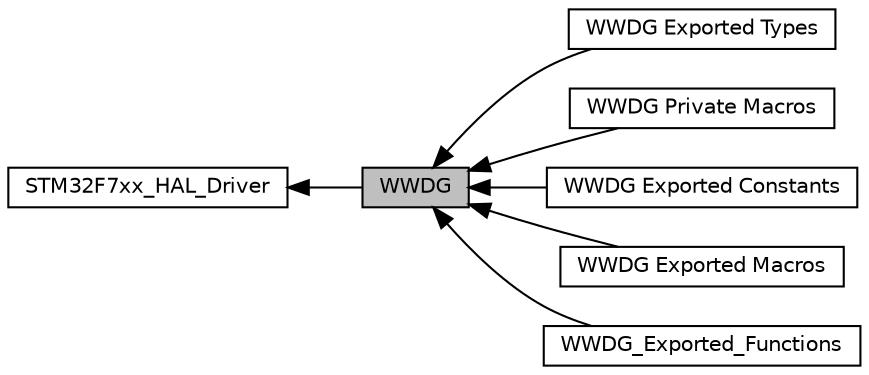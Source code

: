 digraph "WWDG"
{
  edge [fontname="Helvetica",fontsize="10",labelfontname="Helvetica",labelfontsize="10"];
  node [fontname="Helvetica",fontsize="10",shape=record];
  rankdir=LR;
  Node0 [label="WWDG",height=0.2,width=0.4,color="black", fillcolor="grey75", style="filled", fontcolor="black"];
  Node2 [label="WWDG Exported Types",height=0.2,width=0.4,color="black", fillcolor="white", style="filled",URL="$group___w_w_d_g___exported___types.html"];
  Node1 [label="STM32F7xx_HAL_Driver",height=0.2,width=0.4,color="black", fillcolor="white", style="filled",URL="$group___s_t_m32_f7xx___h_a_l___driver.html"];
  Node4 [label="WWDG Private Macros",height=0.2,width=0.4,color="black", fillcolor="white", style="filled",URL="$group___w_w_d_g___private___macros.html"];
  Node3 [label="WWDG Exported Constants",height=0.2,width=0.4,color="black", fillcolor="white", style="filled",URL="$group___w_w_d_g___exported___constants.html"];
  Node5 [label="WWDG Exported Macros",height=0.2,width=0.4,color="black", fillcolor="white", style="filled",URL="$group___w_w_d_g___exported___macros.html"];
  Node6 [label="WWDG_Exported_Functions",height=0.2,width=0.4,color="black", fillcolor="white", style="filled",URL="$group___w_w_d_g___exported___functions.html"];
  Node1->Node0 [shape=plaintext, dir="back", style="solid"];
  Node0->Node2 [shape=plaintext, dir="back", style="solid"];
  Node0->Node3 [shape=plaintext, dir="back", style="solid"];
  Node0->Node4 [shape=plaintext, dir="back", style="solid"];
  Node0->Node5 [shape=plaintext, dir="back", style="solid"];
  Node0->Node6 [shape=plaintext, dir="back", style="solid"];
}
